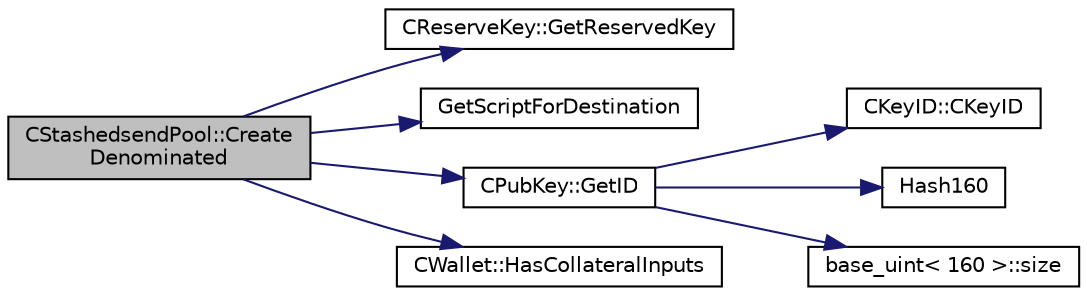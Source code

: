 digraph "CStashedsendPool::CreateDenominated"
{
  edge [fontname="Helvetica",fontsize="10",labelfontname="Helvetica",labelfontsize="10"];
  node [fontname="Helvetica",fontsize="10",shape=record];
  rankdir="LR";
  Node109 [label="CStashedsendPool::Create\lDenominated",height=0.2,width=0.4,color="black", fillcolor="grey75", style="filled", fontcolor="black"];
  Node109 -> Node110 [color="midnightblue",fontsize="10",style="solid",fontname="Helvetica"];
  Node110 [label="CReserveKey::GetReservedKey",height=0.2,width=0.4,color="black", fillcolor="white", style="filled",URL="$d3/d65/class_c_reserve_key.html#ad198d2d7a54d315c60805ba1cb0caf7c"];
  Node109 -> Node111 [color="midnightblue",fontsize="10",style="solid",fontname="Helvetica"];
  Node111 [label="GetScriptForDestination",height=0.2,width=0.4,color="black", fillcolor="white", style="filled",URL="$dd/d0f/script_8cpp.html#ae40f28d3b46c21033f6ee1f1200d0321"];
  Node109 -> Node112 [color="midnightblue",fontsize="10",style="solid",fontname="Helvetica"];
  Node112 [label="CPubKey::GetID",height=0.2,width=0.4,color="black", fillcolor="white", style="filled",URL="$da/d4e/class_c_pub_key.html#a2675f7e6f72eff68e7a5227289feb021"];
  Node112 -> Node113 [color="midnightblue",fontsize="10",style="solid",fontname="Helvetica"];
  Node113 [label="CKeyID::CKeyID",height=0.2,width=0.4,color="black", fillcolor="white", style="filled",URL="$dd/d88/class_c_key_i_d.html#a01dbd3c37820a2ffe89d106c6a7cf53d"];
  Node112 -> Node114 [color="midnightblue",fontsize="10",style="solid",fontname="Helvetica"];
  Node114 [label="Hash160",height=0.2,width=0.4,color="black", fillcolor="white", style="filled",URL="$db/dfb/hash_8h.html#a4490f70ddae16e9e48460a0416a48a6b"];
  Node112 -> Node115 [color="midnightblue",fontsize="10",style="solid",fontname="Helvetica"];
  Node115 [label="base_uint\< 160 \>::size",height=0.2,width=0.4,color="black", fillcolor="white", style="filled",URL="$da/df7/classbase__uint.html#a1f49b034e686269601ea89b0319b8004"];
  Node109 -> Node116 [color="midnightblue",fontsize="10",style="solid",fontname="Helvetica"];
  Node116 [label="CWallet::HasCollateralInputs",height=0.2,width=0.4,color="black", fillcolor="white", style="filled",URL="$d2/de5/class_c_wallet.html#a059d185bded45fcf230a7a75e1be5f0e"];
}
